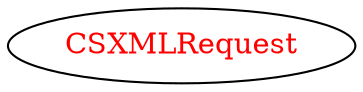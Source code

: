 digraph dependencyGraph {
 concentrate=true;
 ranksep="2.0";
 rankdir="LR"; 
 splines="ortho";
"CSXMLRequest" [fontcolor="red"];
}